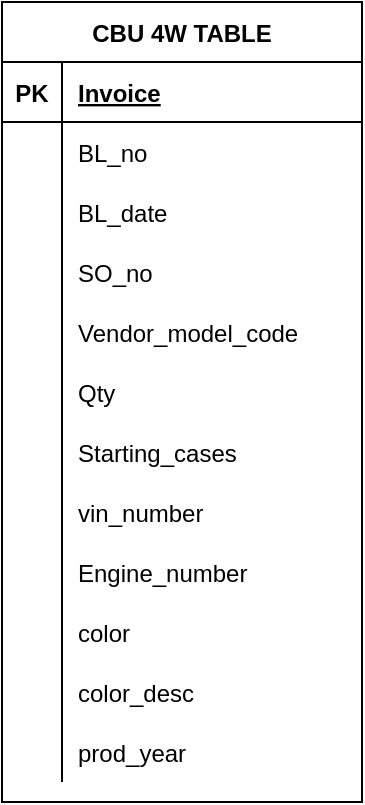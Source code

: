 <mxfile version="15.2.7" type="github">
  <diagram id="pSXfxbg5f-xyUSNqCcTy" name="Page-1">
    <mxGraphModel dx="1108" dy="412" grid="1" gridSize="10" guides="1" tooltips="1" connect="1" arrows="1" fold="1" page="1" pageScale="1" pageWidth="827" pageHeight="1169" math="0" shadow="0">
      <root>
        <mxCell id="0" />
        <mxCell id="1" parent="0" />
        <mxCell id="9ZiiuT-V2A9aqYbKqf6l-1" value="CBU 4W TABLE" style="shape=table;startSize=30;container=1;collapsible=1;childLayout=tableLayout;fixedRows=1;rowLines=0;fontStyle=1;align=center;resizeLast=1;" vertex="1" parent="1">
          <mxGeometry x="320" y="130" width="180" height="400" as="geometry" />
        </mxCell>
        <mxCell id="9ZiiuT-V2A9aqYbKqf6l-2" value="" style="shape=partialRectangle;collapsible=0;dropTarget=0;pointerEvents=0;fillColor=none;top=0;left=0;bottom=1;right=0;points=[[0,0.5],[1,0.5]];portConstraint=eastwest;" vertex="1" parent="9ZiiuT-V2A9aqYbKqf6l-1">
          <mxGeometry y="30" width="180" height="30" as="geometry" />
        </mxCell>
        <mxCell id="9ZiiuT-V2A9aqYbKqf6l-3" value="PK" style="shape=partialRectangle;connectable=0;fillColor=none;top=0;left=0;bottom=0;right=0;fontStyle=1;overflow=hidden;" vertex="1" parent="9ZiiuT-V2A9aqYbKqf6l-2">
          <mxGeometry width="30" height="30" as="geometry" />
        </mxCell>
        <mxCell id="9ZiiuT-V2A9aqYbKqf6l-4" value="Invoice" style="shape=partialRectangle;connectable=0;fillColor=none;top=0;left=0;bottom=0;right=0;align=left;spacingLeft=6;fontStyle=5;overflow=hidden;" vertex="1" parent="9ZiiuT-V2A9aqYbKqf6l-2">
          <mxGeometry x="30" width="150" height="30" as="geometry" />
        </mxCell>
        <mxCell id="9ZiiuT-V2A9aqYbKqf6l-5" value="" style="shape=partialRectangle;collapsible=0;dropTarget=0;pointerEvents=0;fillColor=none;top=0;left=0;bottom=0;right=0;points=[[0,0.5],[1,0.5]];portConstraint=eastwest;" vertex="1" parent="9ZiiuT-V2A9aqYbKqf6l-1">
          <mxGeometry y="60" width="180" height="30" as="geometry" />
        </mxCell>
        <mxCell id="9ZiiuT-V2A9aqYbKqf6l-6" value="" style="shape=partialRectangle;connectable=0;fillColor=none;top=0;left=0;bottom=0;right=0;editable=1;overflow=hidden;" vertex="1" parent="9ZiiuT-V2A9aqYbKqf6l-5">
          <mxGeometry width="30" height="30" as="geometry" />
        </mxCell>
        <mxCell id="9ZiiuT-V2A9aqYbKqf6l-7" value="BL_no" style="shape=partialRectangle;connectable=0;fillColor=none;top=0;left=0;bottom=0;right=0;align=left;spacingLeft=6;overflow=hidden;" vertex="1" parent="9ZiiuT-V2A9aqYbKqf6l-5">
          <mxGeometry x="30" width="150" height="30" as="geometry" />
        </mxCell>
        <mxCell id="9ZiiuT-V2A9aqYbKqf6l-8" value="" style="shape=partialRectangle;collapsible=0;dropTarget=0;pointerEvents=0;fillColor=none;top=0;left=0;bottom=0;right=0;points=[[0,0.5],[1,0.5]];portConstraint=eastwest;" vertex="1" parent="9ZiiuT-V2A9aqYbKqf6l-1">
          <mxGeometry y="90" width="180" height="30" as="geometry" />
        </mxCell>
        <mxCell id="9ZiiuT-V2A9aqYbKqf6l-9" value="" style="shape=partialRectangle;connectable=0;fillColor=none;top=0;left=0;bottom=0;right=0;editable=1;overflow=hidden;" vertex="1" parent="9ZiiuT-V2A9aqYbKqf6l-8">
          <mxGeometry width="30" height="30" as="geometry" />
        </mxCell>
        <mxCell id="9ZiiuT-V2A9aqYbKqf6l-10" value="BL_date" style="shape=partialRectangle;connectable=0;fillColor=none;top=0;left=0;bottom=0;right=0;align=left;spacingLeft=6;overflow=hidden;" vertex="1" parent="9ZiiuT-V2A9aqYbKqf6l-8">
          <mxGeometry x="30" width="150" height="30" as="geometry" />
        </mxCell>
        <mxCell id="9ZiiuT-V2A9aqYbKqf6l-11" value="" style="shape=partialRectangle;collapsible=0;dropTarget=0;pointerEvents=0;fillColor=none;top=0;left=0;bottom=0;right=0;points=[[0,0.5],[1,0.5]];portConstraint=eastwest;" vertex="1" parent="9ZiiuT-V2A9aqYbKqf6l-1">
          <mxGeometry y="120" width="180" height="30" as="geometry" />
        </mxCell>
        <mxCell id="9ZiiuT-V2A9aqYbKqf6l-12" value="" style="shape=partialRectangle;connectable=0;fillColor=none;top=0;left=0;bottom=0;right=0;editable=1;overflow=hidden;" vertex="1" parent="9ZiiuT-V2A9aqYbKqf6l-11">
          <mxGeometry width="30" height="30" as="geometry" />
        </mxCell>
        <mxCell id="9ZiiuT-V2A9aqYbKqf6l-13" value="SO_no" style="shape=partialRectangle;connectable=0;fillColor=none;top=0;left=0;bottom=0;right=0;align=left;spacingLeft=6;overflow=hidden;" vertex="1" parent="9ZiiuT-V2A9aqYbKqf6l-11">
          <mxGeometry x="30" width="150" height="30" as="geometry" />
        </mxCell>
        <mxCell id="9ZiiuT-V2A9aqYbKqf6l-14" value="" style="shape=partialRectangle;collapsible=0;dropTarget=0;pointerEvents=0;fillColor=none;top=0;left=0;bottom=0;right=0;points=[[0,0.5],[1,0.5]];portConstraint=eastwest;" vertex="1" parent="9ZiiuT-V2A9aqYbKqf6l-1">
          <mxGeometry y="150" width="180" height="30" as="geometry" />
        </mxCell>
        <mxCell id="9ZiiuT-V2A9aqYbKqf6l-15" value="" style="shape=partialRectangle;connectable=0;fillColor=none;top=0;left=0;bottom=0;right=0;editable=1;overflow=hidden;" vertex="1" parent="9ZiiuT-V2A9aqYbKqf6l-14">
          <mxGeometry width="30" height="30" as="geometry" />
        </mxCell>
        <mxCell id="9ZiiuT-V2A9aqYbKqf6l-16" value="Vendor_model_code" style="shape=partialRectangle;connectable=0;fillColor=none;top=0;left=0;bottom=0;right=0;align=left;spacingLeft=6;overflow=hidden;" vertex="1" parent="9ZiiuT-V2A9aqYbKqf6l-14">
          <mxGeometry x="30" width="150" height="30" as="geometry" />
        </mxCell>
        <mxCell id="9ZiiuT-V2A9aqYbKqf6l-17" value="" style="shape=partialRectangle;collapsible=0;dropTarget=0;pointerEvents=0;fillColor=none;top=0;left=0;bottom=0;right=0;points=[[0,0.5],[1,0.5]];portConstraint=eastwest;" vertex="1" parent="9ZiiuT-V2A9aqYbKqf6l-1">
          <mxGeometry y="180" width="180" height="30" as="geometry" />
        </mxCell>
        <mxCell id="9ZiiuT-V2A9aqYbKqf6l-18" value="" style="shape=partialRectangle;connectable=0;fillColor=none;top=0;left=0;bottom=0;right=0;editable=1;overflow=hidden;" vertex="1" parent="9ZiiuT-V2A9aqYbKqf6l-17">
          <mxGeometry width="30" height="30" as="geometry" />
        </mxCell>
        <mxCell id="9ZiiuT-V2A9aqYbKqf6l-19" value="Qty" style="shape=partialRectangle;connectable=0;fillColor=none;top=0;left=0;bottom=0;right=0;align=left;spacingLeft=6;overflow=hidden;" vertex="1" parent="9ZiiuT-V2A9aqYbKqf6l-17">
          <mxGeometry x="30" width="150" height="30" as="geometry" />
        </mxCell>
        <mxCell id="9ZiiuT-V2A9aqYbKqf6l-20" value="" style="shape=partialRectangle;collapsible=0;dropTarget=0;pointerEvents=0;fillColor=none;top=0;left=0;bottom=0;right=0;points=[[0,0.5],[1,0.5]];portConstraint=eastwest;" vertex="1" parent="9ZiiuT-V2A9aqYbKqf6l-1">
          <mxGeometry y="210" width="180" height="30" as="geometry" />
        </mxCell>
        <mxCell id="9ZiiuT-V2A9aqYbKqf6l-21" value="" style="shape=partialRectangle;connectable=0;fillColor=none;top=0;left=0;bottom=0;right=0;editable=1;overflow=hidden;" vertex="1" parent="9ZiiuT-V2A9aqYbKqf6l-20">
          <mxGeometry width="30" height="30" as="geometry" />
        </mxCell>
        <mxCell id="9ZiiuT-V2A9aqYbKqf6l-22" value="Starting_cases" style="shape=partialRectangle;connectable=0;fillColor=none;top=0;left=0;bottom=0;right=0;align=left;spacingLeft=6;overflow=hidden;" vertex="1" parent="9ZiiuT-V2A9aqYbKqf6l-20">
          <mxGeometry x="30" width="150" height="30" as="geometry" />
        </mxCell>
        <mxCell id="9ZiiuT-V2A9aqYbKqf6l-23" value="" style="shape=partialRectangle;collapsible=0;dropTarget=0;pointerEvents=0;fillColor=none;top=0;left=0;bottom=0;right=0;points=[[0,0.5],[1,0.5]];portConstraint=eastwest;" vertex="1" parent="9ZiiuT-V2A9aqYbKqf6l-1">
          <mxGeometry y="240" width="180" height="30" as="geometry" />
        </mxCell>
        <mxCell id="9ZiiuT-V2A9aqYbKqf6l-24" value="" style="shape=partialRectangle;connectable=0;fillColor=none;top=0;left=0;bottom=0;right=0;editable=1;overflow=hidden;" vertex="1" parent="9ZiiuT-V2A9aqYbKqf6l-23">
          <mxGeometry width="30" height="30" as="geometry" />
        </mxCell>
        <mxCell id="9ZiiuT-V2A9aqYbKqf6l-25" value="vin_number" style="shape=partialRectangle;connectable=0;fillColor=none;top=0;left=0;bottom=0;right=0;align=left;spacingLeft=6;overflow=hidden;" vertex="1" parent="9ZiiuT-V2A9aqYbKqf6l-23">
          <mxGeometry x="30" width="150" height="30" as="geometry" />
        </mxCell>
        <mxCell id="9ZiiuT-V2A9aqYbKqf6l-26" value="" style="shape=partialRectangle;collapsible=0;dropTarget=0;pointerEvents=0;fillColor=none;top=0;left=0;bottom=0;right=0;points=[[0,0.5],[1,0.5]];portConstraint=eastwest;" vertex="1" parent="9ZiiuT-V2A9aqYbKqf6l-1">
          <mxGeometry y="270" width="180" height="30" as="geometry" />
        </mxCell>
        <mxCell id="9ZiiuT-V2A9aqYbKqf6l-27" value="" style="shape=partialRectangle;connectable=0;fillColor=none;top=0;left=0;bottom=0;right=0;editable=1;overflow=hidden;" vertex="1" parent="9ZiiuT-V2A9aqYbKqf6l-26">
          <mxGeometry width="30" height="30" as="geometry" />
        </mxCell>
        <mxCell id="9ZiiuT-V2A9aqYbKqf6l-28" value="Engine_number" style="shape=partialRectangle;connectable=0;fillColor=none;top=0;left=0;bottom=0;right=0;align=left;spacingLeft=6;overflow=hidden;" vertex="1" parent="9ZiiuT-V2A9aqYbKqf6l-26">
          <mxGeometry x="30" width="150" height="30" as="geometry" />
        </mxCell>
        <mxCell id="9ZiiuT-V2A9aqYbKqf6l-29" value="" style="shape=partialRectangle;collapsible=0;dropTarget=0;pointerEvents=0;fillColor=none;top=0;left=0;bottom=0;right=0;points=[[0,0.5],[1,0.5]];portConstraint=eastwest;" vertex="1" parent="9ZiiuT-V2A9aqYbKqf6l-1">
          <mxGeometry y="300" width="180" height="30" as="geometry" />
        </mxCell>
        <mxCell id="9ZiiuT-V2A9aqYbKqf6l-30" value="" style="shape=partialRectangle;connectable=0;fillColor=none;top=0;left=0;bottom=0;right=0;editable=1;overflow=hidden;" vertex="1" parent="9ZiiuT-V2A9aqYbKqf6l-29">
          <mxGeometry width="30" height="30" as="geometry" />
        </mxCell>
        <mxCell id="9ZiiuT-V2A9aqYbKqf6l-31" value="color" style="shape=partialRectangle;connectable=0;fillColor=none;top=0;left=0;bottom=0;right=0;align=left;spacingLeft=6;overflow=hidden;" vertex="1" parent="9ZiiuT-V2A9aqYbKqf6l-29">
          <mxGeometry x="30" width="150" height="30" as="geometry" />
        </mxCell>
        <mxCell id="9ZiiuT-V2A9aqYbKqf6l-32" value="" style="shape=partialRectangle;collapsible=0;dropTarget=0;pointerEvents=0;fillColor=none;top=0;left=0;bottom=0;right=0;points=[[0,0.5],[1,0.5]];portConstraint=eastwest;" vertex="1" parent="9ZiiuT-V2A9aqYbKqf6l-1">
          <mxGeometry y="330" width="180" height="30" as="geometry" />
        </mxCell>
        <mxCell id="9ZiiuT-V2A9aqYbKqf6l-33" value="" style="shape=partialRectangle;connectable=0;fillColor=none;top=0;left=0;bottom=0;right=0;editable=1;overflow=hidden;" vertex="1" parent="9ZiiuT-V2A9aqYbKqf6l-32">
          <mxGeometry width="30" height="30" as="geometry" />
        </mxCell>
        <mxCell id="9ZiiuT-V2A9aqYbKqf6l-34" value="color_desc" style="shape=partialRectangle;connectable=0;fillColor=none;top=0;left=0;bottom=0;right=0;align=left;spacingLeft=6;overflow=hidden;" vertex="1" parent="9ZiiuT-V2A9aqYbKqf6l-32">
          <mxGeometry x="30" width="150" height="30" as="geometry" />
        </mxCell>
        <mxCell id="9ZiiuT-V2A9aqYbKqf6l-35" value="" style="shape=partialRectangle;collapsible=0;dropTarget=0;pointerEvents=0;fillColor=none;top=0;left=0;bottom=0;right=0;points=[[0,0.5],[1,0.5]];portConstraint=eastwest;" vertex="1" parent="9ZiiuT-V2A9aqYbKqf6l-1">
          <mxGeometry y="360" width="180" height="30" as="geometry" />
        </mxCell>
        <mxCell id="9ZiiuT-V2A9aqYbKqf6l-36" value="" style="shape=partialRectangle;connectable=0;fillColor=none;top=0;left=0;bottom=0;right=0;editable=1;overflow=hidden;" vertex="1" parent="9ZiiuT-V2A9aqYbKqf6l-35">
          <mxGeometry width="30" height="30" as="geometry" />
        </mxCell>
        <mxCell id="9ZiiuT-V2A9aqYbKqf6l-37" value="prod_year" style="shape=partialRectangle;connectable=0;fillColor=none;top=0;left=0;bottom=0;right=0;align=left;spacingLeft=6;overflow=hidden;" vertex="1" parent="9ZiiuT-V2A9aqYbKqf6l-35">
          <mxGeometry x="30" width="150" height="30" as="geometry" />
        </mxCell>
      </root>
    </mxGraphModel>
  </diagram>
</mxfile>
